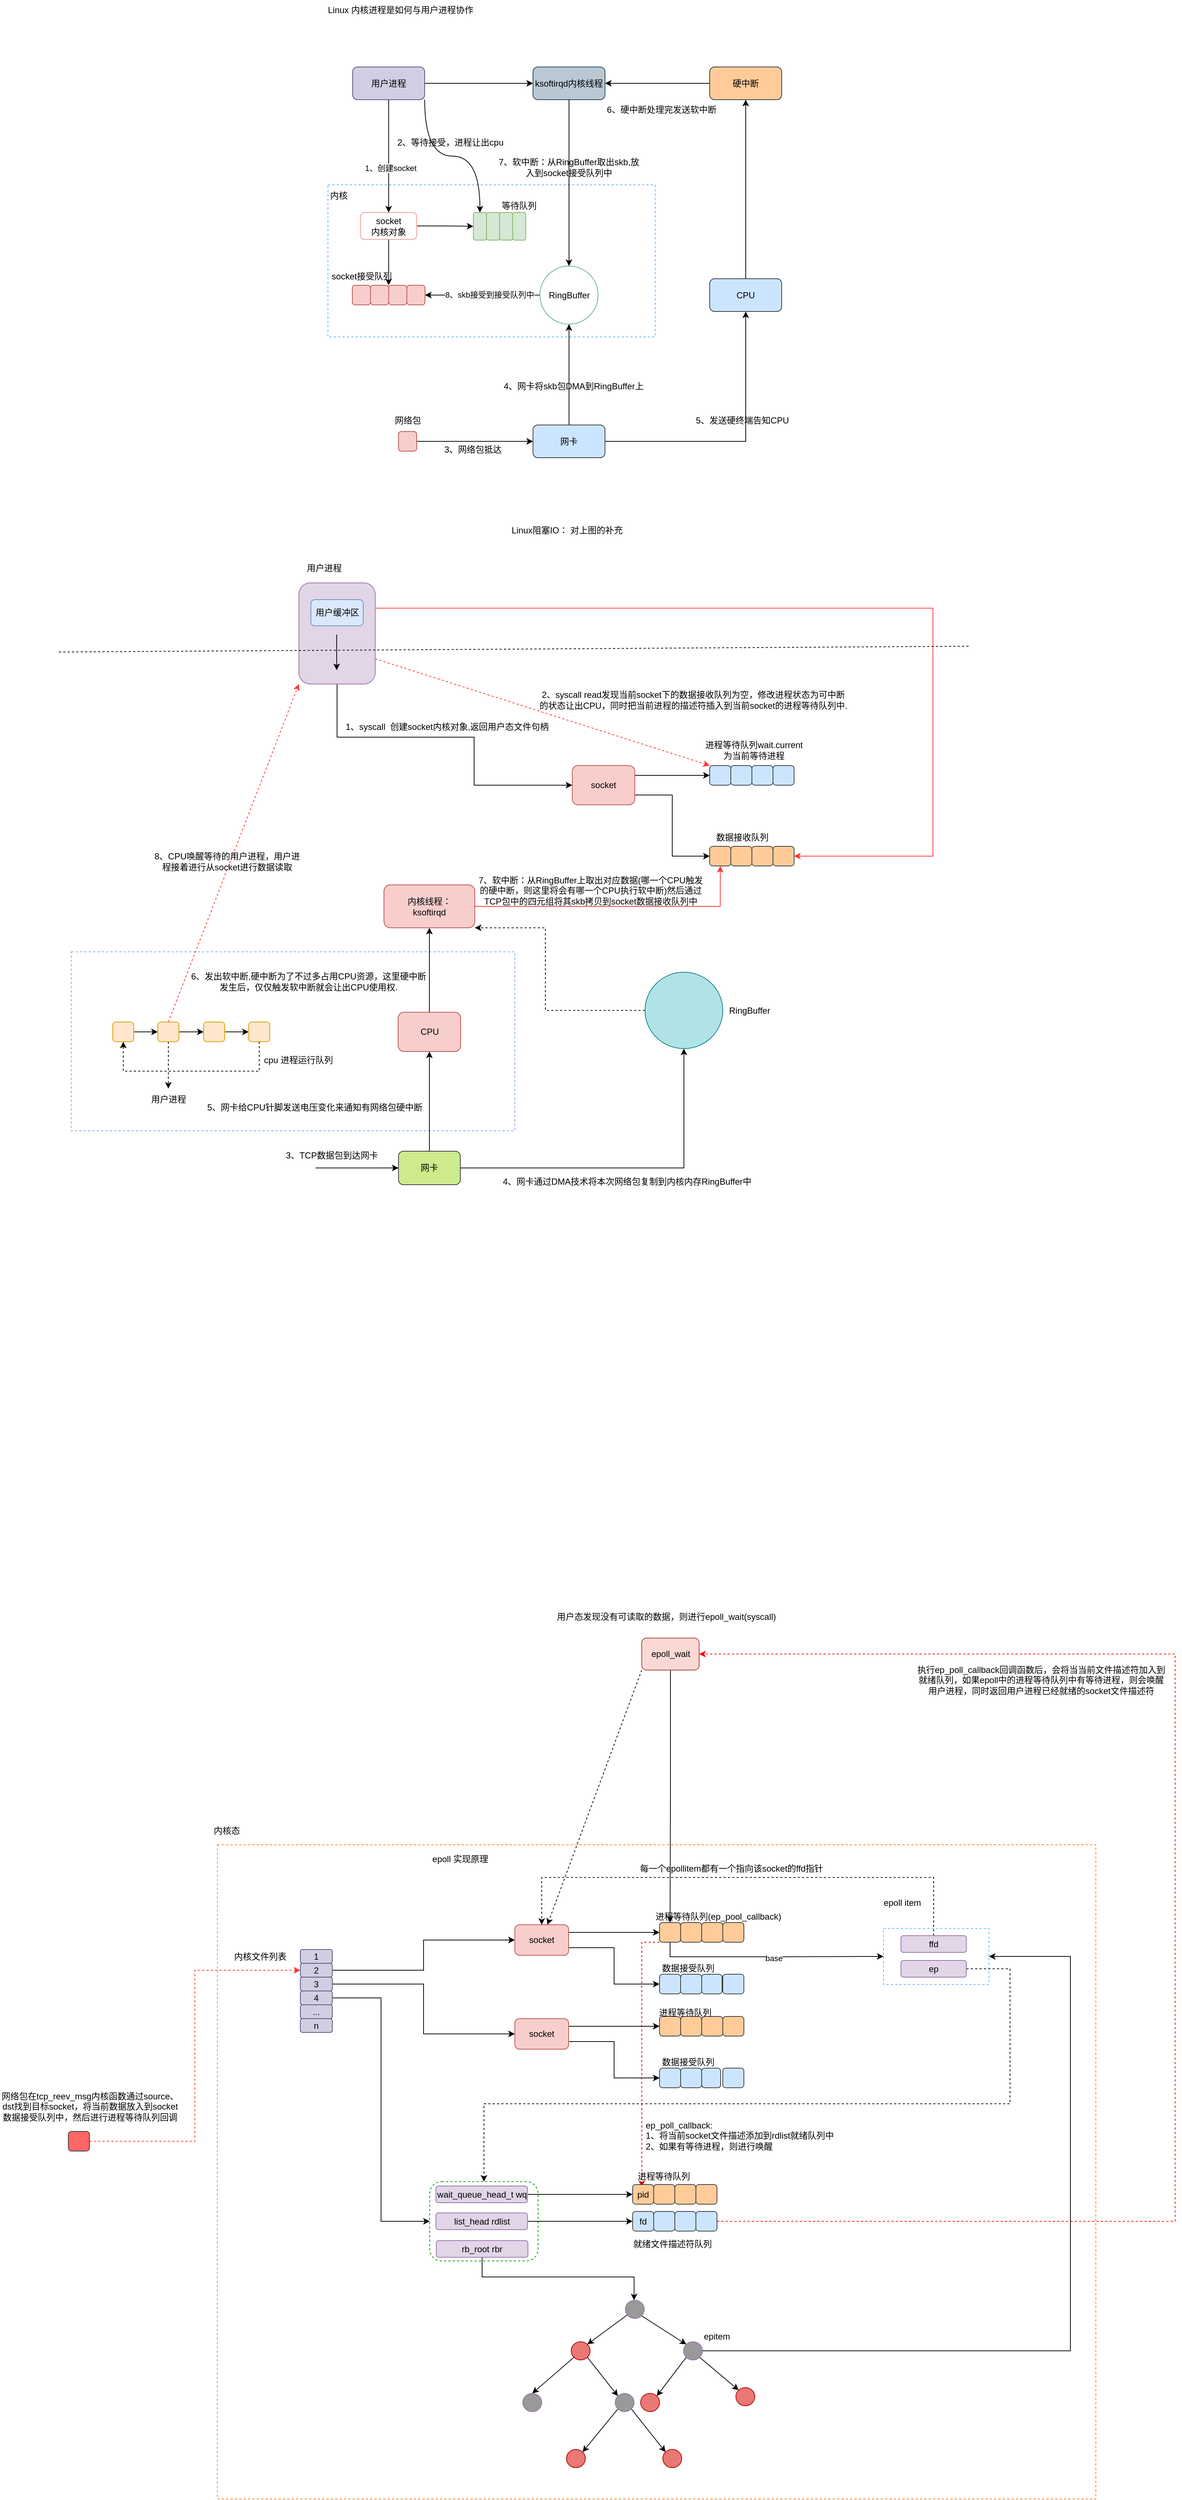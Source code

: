 <mxfile version="21.3.2" type="github">
  <diagram name="第 1 页" id="UiUmeHCXCItSYZdrNYk0">
    <mxGraphModel dx="2474" dy="1148" grid="0" gridSize="10" guides="1" tooltips="1" connect="1" arrows="1" fold="1" page="0" pageScale="1" pageWidth="827" pageHeight="1169" math="0" shadow="0">
      <root>
        <mxCell id="0" />
        <mxCell id="1" parent="0" />
        <mxCell id="SGFudVT8dGAa36Ycn4sC-56" value="" style="rounded=0;whiteSpace=wrap;html=1;dashed=1;strokeColor=#7EA6E0;" vertex="1" parent="1">
          <mxGeometry x="-235" y="1411" width="610" height="246" as="geometry" />
        </mxCell>
        <mxCell id="yXvdF3FizRpR8nZ26RIh-1" value="" style="rounded=0;whiteSpace=wrap;html=1;dashed=1;strokeColor=#FF8000;" parent="1" vertex="1">
          <mxGeometry x="-34" y="2638" width="1208" height="899" as="geometry" />
        </mxCell>
        <mxCell id="pu7iaIiwXgVP31Rx-ahs-29" value="" style="rounded=0;whiteSpace=wrap;html=1;dashed=1;strokeColor=#66B2FF;" parent="1" vertex="1">
          <mxGeometry x="882" y="2753" width="145" height="77" as="geometry" />
        </mxCell>
        <mxCell id="NIYt3VzmpH9wkrgv9Ji_-2" value="" style="rounded=0;whiteSpace=wrap;html=1;dashed=1;strokeColor=#66B2FF;" parent="1" vertex="1">
          <mxGeometry x="118" y="357" width="450" height="209" as="geometry" />
        </mxCell>
        <mxCell id="NIYt3VzmpH9wkrgv9Ji_-1" value="Linux 内核进程是如何与用户进程协作" style="text;html=1;strokeColor=none;fillColor=none;align=center;verticalAlign=middle;whiteSpace=wrap;rounded=0;" parent="1" vertex="1">
          <mxGeometry x="90" y="103" width="256" height="27" as="geometry" />
        </mxCell>
        <mxCell id="NIYt3VzmpH9wkrgv9Ji_-3" value="内核" style="text;html=1;strokeColor=none;fillColor=none;align=center;verticalAlign=middle;whiteSpace=wrap;rounded=0;" parent="1" vertex="1">
          <mxGeometry x="103" y="357" width="60" height="30" as="geometry" />
        </mxCell>
        <mxCell id="NIYt3VzmpH9wkrgv9Ji_-12" style="edgeStyle=orthogonalEdgeStyle;rounded=0;orthogonalLoop=1;jettySize=auto;html=1;entryX=0;entryY=0.5;entryDx=0;entryDy=0;" parent="1" source="NIYt3VzmpH9wkrgv9Ji_-4" target="NIYt3VzmpH9wkrgv9Ji_-5" edge="1">
          <mxGeometry relative="1" as="geometry" />
        </mxCell>
        <mxCell id="NIYt3VzmpH9wkrgv9Ji_-20" style="edgeStyle=orthogonalEdgeStyle;rounded=0;orthogonalLoop=1;jettySize=auto;html=1;entryX=1;entryY=0;entryDx=0;entryDy=0;" parent="1" source="NIYt3VzmpH9wkrgv9Ji_-4" target="NIYt3VzmpH9wkrgv9Ji_-16" edge="1">
          <mxGeometry relative="1" as="geometry" />
        </mxCell>
        <mxCell id="NIYt3VzmpH9wkrgv9Ji_-4" value="socket&lt;br&gt;内核对象" style="rounded=1;whiteSpace=wrap;html=1;strokeColor=#F19C99;" parent="1" vertex="1">
          <mxGeometry x="163" y="395" width="77" height="37" as="geometry" />
        </mxCell>
        <mxCell id="NIYt3VzmpH9wkrgv9Ji_-5" value="" style="rounded=1;whiteSpace=wrap;html=1;fillColor=#d5e8d4;strokeColor=#82b366;" parent="1" vertex="1">
          <mxGeometry x="318" y="395" width="18" height="38" as="geometry" />
        </mxCell>
        <mxCell id="NIYt3VzmpH9wkrgv9Ji_-7" value="" style="rounded=1;whiteSpace=wrap;html=1;fillColor=#d5e8d4;strokeColor=#82b366;" parent="1" vertex="1">
          <mxGeometry x="336" y="395" width="18" height="38" as="geometry" />
        </mxCell>
        <mxCell id="NIYt3VzmpH9wkrgv9Ji_-10" value="" style="rounded=1;whiteSpace=wrap;html=1;fillColor=#d5e8d4;strokeColor=#82b366;" parent="1" vertex="1">
          <mxGeometry x="354" y="395" width="18" height="38" as="geometry" />
        </mxCell>
        <mxCell id="NIYt3VzmpH9wkrgv9Ji_-11" value="" style="rounded=1;whiteSpace=wrap;html=1;fillColor=#d5e8d4;strokeColor=#82b366;" parent="1" vertex="1">
          <mxGeometry x="372" y="395" width="18" height="38" as="geometry" />
        </mxCell>
        <mxCell id="NIYt3VzmpH9wkrgv9Ji_-13" value="等待队列" style="text;html=1;strokeColor=none;fillColor=none;align=center;verticalAlign=middle;whiteSpace=wrap;rounded=0;" parent="1" vertex="1">
          <mxGeometry x="351" y="371" width="60" height="30" as="geometry" />
        </mxCell>
        <mxCell id="NIYt3VzmpH9wkrgv9Ji_-14" value="" style="rounded=1;whiteSpace=wrap;html=1;fillColor=#f8cecc;strokeColor=#b85450;" parent="1" vertex="1">
          <mxGeometry x="151.5" y="495" width="25" height="27" as="geometry" />
        </mxCell>
        <mxCell id="NIYt3VzmpH9wkrgv9Ji_-16" value="" style="rounded=1;whiteSpace=wrap;html=1;fillColor=#f8cecc;strokeColor=#b85450;" parent="1" vertex="1">
          <mxGeometry x="176.5" y="495" width="25" height="27" as="geometry" />
        </mxCell>
        <mxCell id="NIYt3VzmpH9wkrgv9Ji_-17" value="" style="rounded=1;whiteSpace=wrap;html=1;fillColor=#f8cecc;strokeColor=#b85450;" parent="1" vertex="1">
          <mxGeometry x="201.5" y="495" width="25" height="27" as="geometry" />
        </mxCell>
        <mxCell id="NIYt3VzmpH9wkrgv9Ji_-18" value="" style="rounded=1;whiteSpace=wrap;html=1;fillColor=#f8cecc;strokeColor=#b85450;" parent="1" vertex="1">
          <mxGeometry x="226.5" y="495" width="25" height="27" as="geometry" />
        </mxCell>
        <mxCell id="NIYt3VzmpH9wkrgv9Ji_-59" style="edgeStyle=orthogonalEdgeStyle;rounded=0;orthogonalLoop=1;jettySize=auto;html=1;entryX=1;entryY=0.5;entryDx=0;entryDy=0;" parent="1" source="NIYt3VzmpH9wkrgv9Ji_-22" target="NIYt3VzmpH9wkrgv9Ji_-18" edge="1">
          <mxGeometry relative="1" as="geometry" />
        </mxCell>
        <mxCell id="NIYt3VzmpH9wkrgv9Ji_-60" value="8、skb接受到接受队列中" style="edgeLabel;html=1;align=center;verticalAlign=middle;resizable=0;points=[];" parent="NIYt3VzmpH9wkrgv9Ji_-59" vertex="1" connectable="0">
          <mxGeometry x="-0.116" y="-1" relative="1" as="geometry">
            <mxPoint as="offset" />
          </mxGeometry>
        </mxCell>
        <mxCell id="NIYt3VzmpH9wkrgv9Ji_-22" value="RingBuffer" style="ellipse;whiteSpace=wrap;html=1;aspect=fixed;strokeColor=#67AB9F;" parent="1" vertex="1">
          <mxGeometry x="409.5" y="468.5" width="80" height="80" as="geometry" />
        </mxCell>
        <mxCell id="NIYt3VzmpH9wkrgv9Ji_-25" value="socket接受队列" style="text;html=1;strokeColor=none;fillColor=none;align=center;verticalAlign=middle;whiteSpace=wrap;rounded=0;" parent="1" vertex="1">
          <mxGeometry x="119.5" y="470" width="89" height="25" as="geometry" />
        </mxCell>
        <mxCell id="NIYt3VzmpH9wkrgv9Ji_-27" style="edgeStyle=orthogonalEdgeStyle;rounded=0;orthogonalLoop=1;jettySize=auto;html=1;" parent="1" source="NIYt3VzmpH9wkrgv9Ji_-26" target="NIYt3VzmpH9wkrgv9Ji_-4" edge="1">
          <mxGeometry relative="1" as="geometry" />
        </mxCell>
        <mxCell id="NIYt3VzmpH9wkrgv9Ji_-28" value="1、创建socket" style="edgeLabel;html=1;align=center;verticalAlign=middle;resizable=0;points=[];" parent="NIYt3VzmpH9wkrgv9Ji_-27" vertex="1" connectable="0">
          <mxGeometry x="0.213" y="2" relative="1" as="geometry">
            <mxPoint as="offset" />
          </mxGeometry>
        </mxCell>
        <mxCell id="NIYt3VzmpH9wkrgv9Ji_-31" style="edgeStyle=orthogonalEdgeStyle;rounded=0;orthogonalLoop=1;jettySize=auto;html=1;exitX=1;exitY=1;exitDx=0;exitDy=0;entryX=0.5;entryY=0;entryDx=0;entryDy=0;curved=1;" parent="1" source="NIYt3VzmpH9wkrgv9Ji_-26" target="NIYt3VzmpH9wkrgv9Ji_-5" edge="1">
          <mxGeometry relative="1" as="geometry" />
        </mxCell>
        <mxCell id="NIYt3VzmpH9wkrgv9Ji_-35" style="edgeStyle=orthogonalEdgeStyle;rounded=0;orthogonalLoop=1;jettySize=auto;html=1;" parent="1" source="NIYt3VzmpH9wkrgv9Ji_-26" target="NIYt3VzmpH9wkrgv9Ji_-34" edge="1">
          <mxGeometry relative="1" as="geometry" />
        </mxCell>
        <mxCell id="NIYt3VzmpH9wkrgv9Ji_-26" value="用户进程" style="rounded=1;whiteSpace=wrap;html=1;fillColor=#d0cee2;strokeColor=#56517e;" parent="1" vertex="1">
          <mxGeometry x="152" y="195" width="99" height="45" as="geometry" />
        </mxCell>
        <mxCell id="NIYt3VzmpH9wkrgv9Ji_-33" value="2、等待接受，进程让出cpu" style="text;html=1;strokeColor=none;fillColor=none;align=center;verticalAlign=middle;whiteSpace=wrap;rounded=0;" parent="1" vertex="1">
          <mxGeometry x="204" y="290" width="165" height="17" as="geometry" />
        </mxCell>
        <mxCell id="NIYt3VzmpH9wkrgv9Ji_-39" style="edgeStyle=orthogonalEdgeStyle;rounded=0;orthogonalLoop=1;jettySize=auto;html=1;" parent="1" source="NIYt3VzmpH9wkrgv9Ji_-34" target="NIYt3VzmpH9wkrgv9Ji_-22" edge="1">
          <mxGeometry relative="1" as="geometry" />
        </mxCell>
        <mxCell id="NIYt3VzmpH9wkrgv9Ji_-34" value="ksoftirqd内核线程" style="rounded=1;whiteSpace=wrap;html=1;fillColor=#bac8d3;strokeColor=#23445d;" parent="1" vertex="1">
          <mxGeometry x="400" y="195" width="99" height="45" as="geometry" />
        </mxCell>
        <mxCell id="NIYt3VzmpH9wkrgv9Ji_-41" value="7、软中断：从RingBuffer取出skb,放入到socket接受队列中" style="text;html=1;strokeColor=none;fillColor=none;align=center;verticalAlign=middle;whiteSpace=wrap;rounded=0;" parent="1" vertex="1">
          <mxGeometry x="350" y="330" width="199" height="5" as="geometry" />
        </mxCell>
        <mxCell id="NIYt3VzmpH9wkrgv9Ji_-43" style="edgeStyle=orthogonalEdgeStyle;rounded=0;orthogonalLoop=1;jettySize=auto;html=1;entryX=1;entryY=0.5;entryDx=0;entryDy=0;" parent="1" source="NIYt3VzmpH9wkrgv9Ji_-42" target="NIYt3VzmpH9wkrgv9Ji_-34" edge="1">
          <mxGeometry relative="1" as="geometry" />
        </mxCell>
        <mxCell id="NIYt3VzmpH9wkrgv9Ji_-42" value="硬中断" style="rounded=1;whiteSpace=wrap;html=1;fillColor=#ffcc99;strokeColor=#36393d;" parent="1" vertex="1">
          <mxGeometry x="643" y="195" width="99" height="45" as="geometry" />
        </mxCell>
        <mxCell id="NIYt3VzmpH9wkrgv9Ji_-44" value="6、硬中断处理完发送软中断" style="text;html=1;strokeColor=none;fillColor=none;align=center;verticalAlign=middle;whiteSpace=wrap;rounded=0;" parent="1" vertex="1">
          <mxGeometry x="496" y="244" width="162" height="19" as="geometry" />
        </mxCell>
        <mxCell id="NIYt3VzmpH9wkrgv9Ji_-46" style="edgeStyle=orthogonalEdgeStyle;rounded=0;orthogonalLoop=1;jettySize=auto;html=1;entryX=0.5;entryY=1;entryDx=0;entryDy=0;" parent="1" source="NIYt3VzmpH9wkrgv9Ji_-45" target="NIYt3VzmpH9wkrgv9Ji_-42" edge="1">
          <mxGeometry relative="1" as="geometry" />
        </mxCell>
        <mxCell id="NIYt3VzmpH9wkrgv9Ji_-45" value="CPU" style="rounded=1;whiteSpace=wrap;html=1;fillColor=#cce5ff;strokeColor=#36393d;" parent="1" vertex="1">
          <mxGeometry x="643" y="486" width="99" height="45" as="geometry" />
        </mxCell>
        <mxCell id="NIYt3VzmpH9wkrgv9Ji_-52" style="edgeStyle=orthogonalEdgeStyle;rounded=0;orthogonalLoop=1;jettySize=auto;html=1;" parent="1" source="NIYt3VzmpH9wkrgv9Ji_-48" target="NIYt3VzmpH9wkrgv9Ji_-22" edge="1">
          <mxGeometry relative="1" as="geometry" />
        </mxCell>
        <mxCell id="NIYt3VzmpH9wkrgv9Ji_-56" style="edgeStyle=orthogonalEdgeStyle;rounded=0;orthogonalLoop=1;jettySize=auto;html=1;entryX=0.5;entryY=1;entryDx=0;entryDy=0;" parent="1" source="NIYt3VzmpH9wkrgv9Ji_-48" target="NIYt3VzmpH9wkrgv9Ji_-45" edge="1">
          <mxGeometry relative="1" as="geometry" />
        </mxCell>
        <mxCell id="NIYt3VzmpH9wkrgv9Ji_-48" value="网卡" style="rounded=1;whiteSpace=wrap;html=1;fillColor=#cce5ff;strokeColor=#36393d;" parent="1" vertex="1">
          <mxGeometry x="400" y="687" width="99" height="45" as="geometry" />
        </mxCell>
        <mxCell id="NIYt3VzmpH9wkrgv9Ji_-51" style="edgeStyle=orthogonalEdgeStyle;rounded=0;orthogonalLoop=1;jettySize=auto;html=1;entryX=0;entryY=0.5;entryDx=0;entryDy=0;" parent="1" source="NIYt3VzmpH9wkrgv9Ji_-49" target="NIYt3VzmpH9wkrgv9Ji_-48" edge="1">
          <mxGeometry relative="1" as="geometry" />
        </mxCell>
        <mxCell id="NIYt3VzmpH9wkrgv9Ji_-49" value="" style="rounded=1;whiteSpace=wrap;html=1;fillColor=#f8cecc;strokeColor=#b85450;" parent="1" vertex="1">
          <mxGeometry x="215" y="696" width="25" height="27" as="geometry" />
        </mxCell>
        <mxCell id="NIYt3VzmpH9wkrgv9Ji_-50" value="网络包" style="text;html=1;strokeColor=none;fillColor=none;align=center;verticalAlign=middle;whiteSpace=wrap;rounded=0;" parent="1" vertex="1">
          <mxGeometry x="197.5" y="666" width="60" height="30" as="geometry" />
        </mxCell>
        <mxCell id="NIYt3VzmpH9wkrgv9Ji_-54" value="3、网络包抵达" style="text;html=1;strokeColor=none;fillColor=none;align=center;verticalAlign=middle;whiteSpace=wrap;rounded=0;" parent="1" vertex="1">
          <mxGeometry x="266" y="710" width="103" height="22" as="geometry" />
        </mxCell>
        <mxCell id="NIYt3VzmpH9wkrgv9Ji_-55" value="4、网卡将skb包DMA到RingBuffer上" style="text;html=1;strokeColor=none;fillColor=none;align=center;verticalAlign=middle;whiteSpace=wrap;rounded=0;" parent="1" vertex="1">
          <mxGeometry x="346" y="619" width="220" height="30" as="geometry" />
        </mxCell>
        <mxCell id="NIYt3VzmpH9wkrgv9Ji_-57" value="5、发送硬终端告知CPU" style="text;html=1;strokeColor=none;fillColor=none;align=center;verticalAlign=middle;whiteSpace=wrap;rounded=0;" parent="1" vertex="1">
          <mxGeometry x="619" y="671.5" width="138" height="19" as="geometry" />
        </mxCell>
        <mxCell id="pu7iaIiwXgVP31Rx-ahs-1" value="epoll 实现原理" style="text;html=1;strokeColor=none;fillColor=none;align=center;verticalAlign=middle;whiteSpace=wrap;rounded=0;" parent="1" vertex="1">
          <mxGeometry x="240.5" y="2647" width="118" height="21" as="geometry" />
        </mxCell>
        <mxCell id="pu7iaIiwXgVP31Rx-ahs-2" value="1" style="rounded=1;whiteSpace=wrap;html=1;fillColor=#d0cee2;strokeColor=#56517e;" parent="1" vertex="1">
          <mxGeometry x="80" y="2782" width="44" height="19" as="geometry" />
        </mxCell>
        <mxCell id="pu7iaIiwXgVP31Rx-ahs-11" style="edgeStyle=orthogonalEdgeStyle;rounded=0;orthogonalLoop=1;jettySize=auto;html=1;entryX=0;entryY=0.5;entryDx=0;entryDy=0;" parent="1" source="pu7iaIiwXgVP31Rx-ahs-3" target="pu7iaIiwXgVP31Rx-ahs-10" edge="1">
          <mxGeometry relative="1" as="geometry" />
        </mxCell>
        <mxCell id="pu7iaIiwXgVP31Rx-ahs-3" value="2" style="rounded=1;whiteSpace=wrap;html=1;fillColor=#d0cee2;strokeColor=#56517e;" parent="1" vertex="1">
          <mxGeometry x="80" y="2801" width="44" height="19" as="geometry" />
        </mxCell>
        <mxCell id="pu7iaIiwXgVP31Rx-ahs-13" style="edgeStyle=orthogonalEdgeStyle;rounded=0;orthogonalLoop=1;jettySize=auto;html=1;entryX=0;entryY=0.5;entryDx=0;entryDy=0;" parent="1" source="pu7iaIiwXgVP31Rx-ahs-4" target="pu7iaIiwXgVP31Rx-ahs-12" edge="1">
          <mxGeometry relative="1" as="geometry" />
        </mxCell>
        <mxCell id="pu7iaIiwXgVP31Rx-ahs-4" value="3" style="rounded=1;whiteSpace=wrap;html=1;fillColor=#d0cee2;strokeColor=#56517e;" parent="1" vertex="1">
          <mxGeometry x="80" y="2820" width="44" height="19" as="geometry" />
        </mxCell>
        <mxCell id="pu7iaIiwXgVP31Rx-ahs-15" style="edgeStyle=orthogonalEdgeStyle;rounded=0;orthogonalLoop=1;jettySize=auto;html=1;entryX=0;entryY=0.5;entryDx=0;entryDy=0;" parent="1" source="pu7iaIiwXgVP31Rx-ahs-5" target="pu7iaIiwXgVP31Rx-ahs-14" edge="1">
          <mxGeometry relative="1" as="geometry" />
        </mxCell>
        <mxCell id="pu7iaIiwXgVP31Rx-ahs-5" value="4" style="rounded=1;whiteSpace=wrap;html=1;fillColor=#d0cee2;strokeColor=#56517e;" parent="1" vertex="1">
          <mxGeometry x="80" y="2839" width="44" height="19" as="geometry" />
        </mxCell>
        <mxCell id="pu7iaIiwXgVP31Rx-ahs-6" value="..." style="rounded=1;whiteSpace=wrap;html=1;fillColor=#d0cee2;strokeColor=#56517e;" parent="1" vertex="1">
          <mxGeometry x="80" y="2858" width="44" height="19" as="geometry" />
        </mxCell>
        <mxCell id="pu7iaIiwXgVP31Rx-ahs-7" value="n" style="rounded=1;whiteSpace=wrap;html=1;fillColor=#d0cee2;strokeColor=#56517e;" parent="1" vertex="1">
          <mxGeometry x="80" y="2877" width="44" height="19" as="geometry" />
        </mxCell>
        <mxCell id="pu7iaIiwXgVP31Rx-ahs-8" value="内核文件列表" style="text;html=1;strokeColor=none;fillColor=none;align=center;verticalAlign=middle;whiteSpace=wrap;rounded=0;" parent="1" vertex="1">
          <mxGeometry x="-24" y="2780" width="98" height="23" as="geometry" />
        </mxCell>
        <mxCell id="pu7iaIiwXgVP31Rx-ahs-20" style="edgeStyle=orthogonalEdgeStyle;rounded=0;orthogonalLoop=1;jettySize=auto;html=1;exitX=1;exitY=0.25;exitDx=0;exitDy=0;" parent="1" source="pu7iaIiwXgVP31Rx-ahs-10" target="pu7iaIiwXgVP31Rx-ahs-16" edge="1">
          <mxGeometry relative="1" as="geometry" />
        </mxCell>
        <mxCell id="pu7iaIiwXgVP31Rx-ahs-26" style="edgeStyle=orthogonalEdgeStyle;rounded=0;orthogonalLoop=1;jettySize=auto;html=1;exitX=1;exitY=0.75;exitDx=0;exitDy=0;entryX=0;entryY=0.5;entryDx=0;entryDy=0;" parent="1" source="pu7iaIiwXgVP31Rx-ahs-10" target="pu7iaIiwXgVP31Rx-ahs-22" edge="1">
          <mxGeometry relative="1" as="geometry" />
        </mxCell>
        <mxCell id="pu7iaIiwXgVP31Rx-ahs-10" value="socket" style="rounded=1;whiteSpace=wrap;html=1;fillColor=#f8cecc;strokeColor=#b85450;" parent="1" vertex="1">
          <mxGeometry x="375" y="2748" width="74" height="42" as="geometry" />
        </mxCell>
        <mxCell id="pu7iaIiwXgVP31Rx-ahs-47" style="edgeStyle=orthogonalEdgeStyle;rounded=0;orthogonalLoop=1;jettySize=auto;html=1;exitX=1;exitY=0.25;exitDx=0;exitDy=0;entryX=0;entryY=0.5;entryDx=0;entryDy=0;" parent="1" source="pu7iaIiwXgVP31Rx-ahs-12" target="pu7iaIiwXgVP31Rx-ahs-37" edge="1">
          <mxGeometry relative="1" as="geometry" />
        </mxCell>
        <mxCell id="pu7iaIiwXgVP31Rx-ahs-49" style="edgeStyle=orthogonalEdgeStyle;rounded=0;orthogonalLoop=1;jettySize=auto;html=1;exitX=1;exitY=0.75;exitDx=0;exitDy=0;entryX=0;entryY=0.5;entryDx=0;entryDy=0;" parent="1" source="pu7iaIiwXgVP31Rx-ahs-12" target="pu7iaIiwXgVP31Rx-ahs-42" edge="1">
          <mxGeometry relative="1" as="geometry" />
        </mxCell>
        <mxCell id="pu7iaIiwXgVP31Rx-ahs-12" value="socket" style="rounded=1;whiteSpace=wrap;html=1;fillColor=#f8cecc;strokeColor=#b85450;" parent="1" vertex="1">
          <mxGeometry x="375" y="2877" width="74" height="42" as="geometry" />
        </mxCell>
        <mxCell id="pu7iaIiwXgVP31Rx-ahs-14" value="" style="rounded=1;whiteSpace=wrap;html=1;dashed=1;strokeColor=#009900;" parent="1" vertex="1">
          <mxGeometry x="258" y="3101" width="149" height="109" as="geometry" />
        </mxCell>
        <mxCell id="pu7iaIiwXgVP31Rx-ahs-31" style="edgeStyle=orthogonalEdgeStyle;rounded=0;orthogonalLoop=1;jettySize=auto;html=1;entryX=0;entryY=0.5;entryDx=0;entryDy=0;exitX=0.5;exitY=1;exitDx=0;exitDy=0;" parent="1" source="pu7iaIiwXgVP31Rx-ahs-16" target="pu7iaIiwXgVP31Rx-ahs-29" edge="1">
          <mxGeometry relative="1" as="geometry" />
        </mxCell>
        <mxCell id="pu7iaIiwXgVP31Rx-ahs-48" value="base" style="edgeLabel;html=1;align=center;verticalAlign=middle;resizable=0;points=[];" parent="pu7iaIiwXgVP31Rx-ahs-31" vertex="1" connectable="0">
          <mxGeometry x="0.033" y="-2" relative="1" as="geometry">
            <mxPoint as="offset" />
          </mxGeometry>
        </mxCell>
        <mxCell id="pu7iaIiwXgVP31Rx-ahs-62" style="edgeStyle=orthogonalEdgeStyle;rounded=0;orthogonalLoop=1;jettySize=auto;html=1;exitX=0;exitY=1;exitDx=0;exitDy=0;entryX=0.147;entryY=1.145;entryDx=0;entryDy=0;entryPerimeter=0;dashed=1;strokeColor=#CC0000;" parent="1" source="pu7iaIiwXgVP31Rx-ahs-16" target="pu7iaIiwXgVP31Rx-ahs-60" edge="1">
          <mxGeometry relative="1" as="geometry">
            <Array as="points">
              <mxPoint x="550" y="2772" />
            </Array>
          </mxGeometry>
        </mxCell>
        <mxCell id="pu7iaIiwXgVP31Rx-ahs-16" value="" style="rounded=1;whiteSpace=wrap;html=1;fillColor=#ffcc99;strokeColor=#36393d;" parent="1" vertex="1">
          <mxGeometry x="574" y="2745" width="29" height="27" as="geometry" />
        </mxCell>
        <mxCell id="pu7iaIiwXgVP31Rx-ahs-17" value="" style="rounded=1;whiteSpace=wrap;html=1;fillColor=#ffcc99;strokeColor=#36393d;" parent="1" vertex="1">
          <mxGeometry x="603" y="2745" width="29" height="27" as="geometry" />
        </mxCell>
        <mxCell id="pu7iaIiwXgVP31Rx-ahs-18" value="" style="rounded=1;whiteSpace=wrap;html=1;fillColor=#ffcc99;strokeColor=#36393d;" parent="1" vertex="1">
          <mxGeometry x="632" y="2745" width="29" height="27" as="geometry" />
        </mxCell>
        <mxCell id="pu7iaIiwXgVP31Rx-ahs-19" value="" style="rounded=1;whiteSpace=wrap;html=1;fillColor=#ffcc99;strokeColor=#36393d;" parent="1" vertex="1">
          <mxGeometry x="661" y="2745" width="29" height="27" as="geometry" />
        </mxCell>
        <mxCell id="pu7iaIiwXgVP31Rx-ahs-21" value="进程等待队列(ep_pool_callback)" style="text;html=1;strokeColor=none;fillColor=none;align=center;verticalAlign=middle;whiteSpace=wrap;rounded=0;" parent="1" vertex="1">
          <mxGeometry x="563" y="2724" width="184" height="25" as="geometry" />
        </mxCell>
        <mxCell id="pu7iaIiwXgVP31Rx-ahs-22" value="" style="rounded=1;whiteSpace=wrap;html=1;fillColor=#cce5ff;strokeColor=#36393d;" parent="1" vertex="1">
          <mxGeometry x="574" y="2816" width="29" height="27" as="geometry" />
        </mxCell>
        <mxCell id="pu7iaIiwXgVP31Rx-ahs-23" value="" style="rounded=1;whiteSpace=wrap;html=1;fillColor=#cce5ff;strokeColor=#36393d;" parent="1" vertex="1">
          <mxGeometry x="603" y="2816" width="29" height="27" as="geometry" />
        </mxCell>
        <mxCell id="pu7iaIiwXgVP31Rx-ahs-24" value="" style="rounded=1;whiteSpace=wrap;html=1;fillColor=#cce5ff;strokeColor=#36393d;" parent="1" vertex="1">
          <mxGeometry x="632" y="2816" width="28" height="27" as="geometry" />
        </mxCell>
        <mxCell id="pu7iaIiwXgVP31Rx-ahs-25" value="" style="rounded=1;whiteSpace=wrap;html=1;fillColor=#cce5ff;strokeColor=#36393d;" parent="1" vertex="1">
          <mxGeometry x="661" y="2816" width="29" height="27" as="geometry" />
        </mxCell>
        <mxCell id="pu7iaIiwXgVP31Rx-ahs-28" value="数据接受队列" style="text;html=1;strokeColor=none;fillColor=none;align=center;verticalAlign=middle;whiteSpace=wrap;rounded=0;" parent="1" vertex="1">
          <mxGeometry x="571" y="2795" width="85" height="25" as="geometry" />
        </mxCell>
        <mxCell id="pu7iaIiwXgVP31Rx-ahs-30" value="epoll item" style="text;html=1;strokeColor=none;fillColor=none;align=center;verticalAlign=middle;whiteSpace=wrap;rounded=0;" parent="1" vertex="1">
          <mxGeometry x="878" y="2703" width="60" height="30" as="geometry" />
        </mxCell>
        <mxCell id="pu7iaIiwXgVP31Rx-ahs-34" style="edgeStyle=orthogonalEdgeStyle;rounded=0;orthogonalLoop=1;jettySize=auto;html=1;entryX=0.5;entryY=0;entryDx=0;entryDy=0;exitX=0.5;exitY=0;exitDx=0;exitDy=0;dashed=1;" parent="1" source="pu7iaIiwXgVP31Rx-ahs-32" target="pu7iaIiwXgVP31Rx-ahs-10" edge="1">
          <mxGeometry relative="1" as="geometry">
            <Array as="points">
              <mxPoint x="951" y="2683" />
              <mxPoint x="412" y="2683" />
            </Array>
          </mxGeometry>
        </mxCell>
        <mxCell id="pu7iaIiwXgVP31Rx-ahs-32" value="ffd" style="rounded=1;whiteSpace=wrap;html=1;fillColor=#e1d5e7;strokeColor=#9673a6;" parent="1" vertex="1">
          <mxGeometry x="906" y="2763" width="90" height="23" as="geometry" />
        </mxCell>
        <mxCell id="pu7iaIiwXgVP31Rx-ahs-64" style="edgeStyle=orthogonalEdgeStyle;rounded=0;orthogonalLoop=1;jettySize=auto;html=1;entryX=0.5;entryY=0;entryDx=0;entryDy=0;exitX=1;exitY=0.5;exitDx=0;exitDy=0;dashed=1;" parent="1" source="pu7iaIiwXgVP31Rx-ahs-33" target="pu7iaIiwXgVP31Rx-ahs-14" edge="1">
          <mxGeometry relative="1" as="geometry">
            <Array as="points">
              <mxPoint x="1056" y="2809" />
              <mxPoint x="1056" y="2994" />
              <mxPoint x="333" y="2994" />
            </Array>
          </mxGeometry>
        </mxCell>
        <mxCell id="pu7iaIiwXgVP31Rx-ahs-33" value="ep" style="rounded=1;whiteSpace=wrap;html=1;fillColor=#e1d5e7;strokeColor=#9673a6;" parent="1" vertex="1">
          <mxGeometry x="906" y="2797" width="90" height="23" as="geometry" />
        </mxCell>
        <mxCell id="pu7iaIiwXgVP31Rx-ahs-36" value="每一个epollitem都有一个指向该socket的ffd指针" style="text;html=1;strokeColor=none;fillColor=none;align=center;verticalAlign=middle;whiteSpace=wrap;rounded=0;" parent="1" vertex="1">
          <mxGeometry x="539" y="2660" width="268" height="22" as="geometry" />
        </mxCell>
        <mxCell id="pu7iaIiwXgVP31Rx-ahs-37" value="" style="rounded=1;whiteSpace=wrap;html=1;fillColor=#ffcc99;strokeColor=#36393d;" parent="1" vertex="1">
          <mxGeometry x="574" y="2874" width="29" height="27" as="geometry" />
        </mxCell>
        <mxCell id="pu7iaIiwXgVP31Rx-ahs-38" value="" style="rounded=1;whiteSpace=wrap;html=1;fillColor=#ffcc99;strokeColor=#36393d;" parent="1" vertex="1">
          <mxGeometry x="603" y="2874" width="29" height="27" as="geometry" />
        </mxCell>
        <mxCell id="pu7iaIiwXgVP31Rx-ahs-39" value="" style="rounded=1;whiteSpace=wrap;html=1;fillColor=#ffcc99;strokeColor=#36393d;" parent="1" vertex="1">
          <mxGeometry x="632" y="2874" width="29" height="27" as="geometry" />
        </mxCell>
        <mxCell id="pu7iaIiwXgVP31Rx-ahs-40" value="" style="rounded=1;whiteSpace=wrap;html=1;fillColor=#ffcc99;strokeColor=#36393d;" parent="1" vertex="1">
          <mxGeometry x="661" y="2874" width="29" height="27" as="geometry" />
        </mxCell>
        <mxCell id="pu7iaIiwXgVP31Rx-ahs-41" value="进程等待队列" style="text;html=1;strokeColor=none;fillColor=none;align=center;verticalAlign=middle;whiteSpace=wrap;rounded=0;" parent="1" vertex="1">
          <mxGeometry x="563" y="2858" width="93" height="21" as="geometry" />
        </mxCell>
        <mxCell id="pu7iaIiwXgVP31Rx-ahs-42" value="" style="rounded=1;whiteSpace=wrap;html=1;fillColor=#cce5ff;strokeColor=#36393d;" parent="1" vertex="1">
          <mxGeometry x="574" y="2945" width="29" height="27" as="geometry" />
        </mxCell>
        <mxCell id="pu7iaIiwXgVP31Rx-ahs-43" value="" style="rounded=1;whiteSpace=wrap;html=1;fillColor=#cce5ff;strokeColor=#36393d;" parent="1" vertex="1">
          <mxGeometry x="603" y="2945" width="29" height="27" as="geometry" />
        </mxCell>
        <mxCell id="pu7iaIiwXgVP31Rx-ahs-44" value="" style="rounded=1;whiteSpace=wrap;html=1;fillColor=#cce5ff;strokeColor=#36393d;" parent="1" vertex="1">
          <mxGeometry x="632" y="2945" width="26" height="27" as="geometry" />
        </mxCell>
        <mxCell id="pu7iaIiwXgVP31Rx-ahs-45" value="" style="rounded=1;whiteSpace=wrap;html=1;fillColor=#cce5ff;strokeColor=#36393d;" parent="1" vertex="1">
          <mxGeometry x="661" y="2945" width="29" height="27" as="geometry" />
        </mxCell>
        <mxCell id="pu7iaIiwXgVP31Rx-ahs-46" value="数据接受队列" style="text;html=1;strokeColor=none;fillColor=none;align=center;verticalAlign=middle;whiteSpace=wrap;rounded=0;" parent="1" vertex="1">
          <mxGeometry x="571" y="2924" width="85" height="25" as="geometry" />
        </mxCell>
        <mxCell id="pu7iaIiwXgVP31Rx-ahs-61" style="edgeStyle=orthogonalEdgeStyle;rounded=0;orthogonalLoop=1;jettySize=auto;html=1;entryX=0;entryY=0.5;entryDx=0;entryDy=0;" parent="1" source="pu7iaIiwXgVP31Rx-ahs-50" target="pu7iaIiwXgVP31Rx-ahs-56" edge="1">
          <mxGeometry relative="1" as="geometry" />
        </mxCell>
        <mxCell id="pu7iaIiwXgVP31Rx-ahs-50" value="wait_queue_head_t wq" style="rounded=1;whiteSpace=wrap;html=1;fillColor=#e1d5e7;strokeColor=#9673a6;" parent="1" vertex="1">
          <mxGeometry x="266.5" y="3107" width="126" height="23" as="geometry" />
        </mxCell>
        <mxCell id="pu7iaIiwXgVP31Rx-ahs-72" style="edgeStyle=orthogonalEdgeStyle;rounded=0;orthogonalLoop=1;jettySize=auto;html=1;entryX=0;entryY=0.5;entryDx=0;entryDy=0;" parent="1" source="pu7iaIiwXgVP31Rx-ahs-51" target="pu7iaIiwXgVP31Rx-ahs-68" edge="1">
          <mxGeometry relative="1" as="geometry" />
        </mxCell>
        <mxCell id="pu7iaIiwXgVP31Rx-ahs-51" value="list_head rdlist" style="rounded=1;whiteSpace=wrap;html=1;fillColor=#e1d5e7;strokeColor=#9673a6;" parent="1" vertex="1">
          <mxGeometry x="266.5" y="3144" width="126" height="23" as="geometry" />
        </mxCell>
        <mxCell id="pu7iaIiwXgVP31Rx-ahs-76" value="" style="edgeStyle=orthogonalEdgeStyle;rounded=0;orthogonalLoop=1;jettySize=auto;html=1;" parent="1" source="pu7iaIiwXgVP31Rx-ahs-52" target="pu7iaIiwXgVP31Rx-ahs-75" edge="1">
          <mxGeometry relative="1" as="geometry">
            <Array as="points">
              <mxPoint x="330" y="3232" />
              <mxPoint x="539" y="3232" />
            </Array>
          </mxGeometry>
        </mxCell>
        <mxCell id="pu7iaIiwXgVP31Rx-ahs-52" value="rb_root rbr" style="rounded=1;whiteSpace=wrap;html=1;fillColor=#e1d5e7;strokeColor=#9673a6;" parent="1" vertex="1">
          <mxGeometry x="267" y="3182" width="126" height="23" as="geometry" />
        </mxCell>
        <mxCell id="pu7iaIiwXgVP31Rx-ahs-56" value="pid" style="rounded=1;whiteSpace=wrap;html=1;fillColor=#ffcc99;strokeColor=#36393d;" parent="1" vertex="1">
          <mxGeometry x="537" y="3105" width="29" height="27" as="geometry" />
        </mxCell>
        <mxCell id="pu7iaIiwXgVP31Rx-ahs-57" value="" style="rounded=1;whiteSpace=wrap;html=1;fillColor=#ffcc99;strokeColor=#36393d;" parent="1" vertex="1">
          <mxGeometry x="566" y="3105" width="29" height="27" as="geometry" />
        </mxCell>
        <mxCell id="pu7iaIiwXgVP31Rx-ahs-58" value="" style="rounded=1;whiteSpace=wrap;html=1;fillColor=#ffcc99;strokeColor=#36393d;" parent="1" vertex="1">
          <mxGeometry x="595" y="3105" width="29" height="27" as="geometry" />
        </mxCell>
        <mxCell id="pu7iaIiwXgVP31Rx-ahs-59" value="" style="rounded=1;whiteSpace=wrap;html=1;fillColor=#ffcc99;strokeColor=#36393d;" parent="1" vertex="1">
          <mxGeometry x="624" y="3105" width="29" height="27" as="geometry" />
        </mxCell>
        <mxCell id="pu7iaIiwXgVP31Rx-ahs-60" value="进程等待队列" style="text;html=1;strokeColor=none;fillColor=none;align=center;verticalAlign=middle;whiteSpace=wrap;rounded=0;" parent="1" vertex="1">
          <mxGeometry x="537" y="3082" width="86" height="23" as="geometry" />
        </mxCell>
        <mxCell id="pu7iaIiwXgVP31Rx-ahs-63" value="ep_poll_callback:&lt;br&gt;1、将当前socket文件描述添加到rdlist就绪队列中&lt;br&gt;2、如果有等待进程，则进行唤醒" style="text;html=1;strokeColor=none;fillColor=none;align=left;verticalAlign=middle;whiteSpace=wrap;rounded=0;" parent="1" vertex="1">
          <mxGeometry x="553" y="3011" width="263" height="53" as="geometry" />
        </mxCell>
        <mxCell id="pu7iaIiwXgVP31Rx-ahs-68" value="fd" style="rounded=1;whiteSpace=wrap;html=1;fillColor=#cce5ff;strokeColor=#36393d;" parent="1" vertex="1">
          <mxGeometry x="537" y="3142" width="29" height="27" as="geometry" />
        </mxCell>
        <mxCell id="pu7iaIiwXgVP31Rx-ahs-69" value="" style="rounded=1;whiteSpace=wrap;html=1;fillColor=#cce5ff;strokeColor=#36393d;" parent="1" vertex="1">
          <mxGeometry x="566" y="3142" width="29" height="27" as="geometry" />
        </mxCell>
        <mxCell id="yXvdF3FizRpR8nZ26RIh-11" style="edgeStyle=orthogonalEdgeStyle;rounded=0;orthogonalLoop=1;jettySize=auto;html=1;entryX=1;entryY=0.5;entryDx=0;entryDy=0;dashed=1;strokeColor=#FF0000;" parent="1" source="pu7iaIiwXgVP31Rx-ahs-71" target="yXvdF3FizRpR8nZ26RIh-4" edge="1">
          <mxGeometry relative="1" as="geometry">
            <Array as="points">
              <mxPoint x="1283" y="3156" />
              <mxPoint x="1283" y="2376" />
            </Array>
          </mxGeometry>
        </mxCell>
        <mxCell id="pu7iaIiwXgVP31Rx-ahs-71" value="" style="rounded=1;whiteSpace=wrap;html=1;fillColor=#cce5ff;strokeColor=#36393d;" parent="1" vertex="1">
          <mxGeometry x="624" y="3142" width="29" height="27" as="geometry" />
        </mxCell>
        <mxCell id="pu7iaIiwXgVP31Rx-ahs-73" value="" style="rounded=1;whiteSpace=wrap;html=1;fillColor=#cce5ff;strokeColor=#36393d;" parent="1" vertex="1">
          <mxGeometry x="595" y="3142" width="29" height="27" as="geometry" />
        </mxCell>
        <mxCell id="pu7iaIiwXgVP31Rx-ahs-74" value="就绪文件描述符队列" style="text;html=1;strokeColor=none;fillColor=none;align=center;verticalAlign=middle;whiteSpace=wrap;rounded=0;" parent="1" vertex="1">
          <mxGeometry x="532.5" y="3174" width="118" height="25" as="geometry" />
        </mxCell>
        <mxCell id="pu7iaIiwXgVP31Rx-ahs-80" style="rounded=0;orthogonalLoop=1;jettySize=auto;html=1;entryX=1;entryY=0;entryDx=0;entryDy=0;" parent="1" source="pu7iaIiwXgVP31Rx-ahs-75" target="pu7iaIiwXgVP31Rx-ahs-78" edge="1">
          <mxGeometry relative="1" as="geometry" />
        </mxCell>
        <mxCell id="pu7iaIiwXgVP31Rx-ahs-82" style="edgeStyle=none;rounded=0;orthogonalLoop=1;jettySize=auto;html=1;exitX=1;exitY=1;exitDx=0;exitDy=0;entryX=0;entryY=0;entryDx=0;entryDy=0;" parent="1" source="pu7iaIiwXgVP31Rx-ahs-75" target="pu7iaIiwXgVP31Rx-ahs-79" edge="1">
          <mxGeometry relative="1" as="geometry" />
        </mxCell>
        <mxCell id="pu7iaIiwXgVP31Rx-ahs-75" value="" style="ellipse;whiteSpace=wrap;html=1;fillColor=#999999;strokeColor=#9673a6;rounded=1;" parent="1" vertex="1">
          <mxGeometry x="527" y="3264" width="26" height="25" as="geometry" />
        </mxCell>
        <mxCell id="pu7iaIiwXgVP31Rx-ahs-91" style="edgeStyle=none;rounded=0;orthogonalLoop=1;jettySize=auto;html=1;exitX=0;exitY=1;exitDx=0;exitDy=0;entryX=0.5;entryY=0;entryDx=0;entryDy=0;" parent="1" source="pu7iaIiwXgVP31Rx-ahs-78" target="pu7iaIiwXgVP31Rx-ahs-90" edge="1">
          <mxGeometry relative="1" as="geometry" />
        </mxCell>
        <mxCell id="pu7iaIiwXgVP31Rx-ahs-92" style="edgeStyle=none;rounded=0;orthogonalLoop=1;jettySize=auto;html=1;exitX=1;exitY=1;exitDx=0;exitDy=0;entryX=0;entryY=0;entryDx=0;entryDy=0;" parent="1" source="pu7iaIiwXgVP31Rx-ahs-78" target="pu7iaIiwXgVP31Rx-ahs-85" edge="1">
          <mxGeometry relative="1" as="geometry" />
        </mxCell>
        <mxCell id="pu7iaIiwXgVP31Rx-ahs-78" value="" style="ellipse;whiteSpace=wrap;html=1;fillColor=#ea7874;strokeColor=#B20000;rounded=1;fontColor=#ffffff;" parent="1" vertex="1">
          <mxGeometry x="452.5" y="3321" width="26" height="25" as="geometry" />
        </mxCell>
        <mxCell id="pu7iaIiwXgVP31Rx-ahs-93" style="edgeStyle=none;rounded=0;orthogonalLoop=1;jettySize=auto;html=1;exitX=0;exitY=1;exitDx=0;exitDy=0;entryX=1;entryY=0;entryDx=0;entryDy=0;" parent="1" source="pu7iaIiwXgVP31Rx-ahs-79" target="pu7iaIiwXgVP31Rx-ahs-84" edge="1">
          <mxGeometry relative="1" as="geometry" />
        </mxCell>
        <mxCell id="pu7iaIiwXgVP31Rx-ahs-94" style="edgeStyle=none;rounded=0;orthogonalLoop=1;jettySize=auto;html=1;exitX=1;exitY=1;exitDx=0;exitDy=0;entryX=0;entryY=0;entryDx=0;entryDy=0;" parent="1" source="pu7iaIiwXgVP31Rx-ahs-79" target="pu7iaIiwXgVP31Rx-ahs-86" edge="1">
          <mxGeometry relative="1" as="geometry" />
        </mxCell>
        <mxCell id="pu7iaIiwXgVP31Rx-ahs-100" style="edgeStyle=orthogonalEdgeStyle;rounded=0;orthogonalLoop=1;jettySize=auto;html=1;entryX=1;entryY=0.5;entryDx=0;entryDy=0;" parent="1" source="pu7iaIiwXgVP31Rx-ahs-79" target="pu7iaIiwXgVP31Rx-ahs-29" edge="1">
          <mxGeometry relative="1" as="geometry">
            <Array as="points">
              <mxPoint x="1139" y="3334" />
              <mxPoint x="1139" y="2792" />
            </Array>
          </mxGeometry>
        </mxCell>
        <mxCell id="pu7iaIiwXgVP31Rx-ahs-79" value="" style="ellipse;whiteSpace=wrap;html=1;fillColor=#999999;strokeColor=#9673a6;rounded=1;" parent="1" vertex="1">
          <mxGeometry x="607" y="3321" width="26" height="25" as="geometry" />
        </mxCell>
        <mxCell id="pu7iaIiwXgVP31Rx-ahs-84" value="" style="ellipse;whiteSpace=wrap;html=1;fillColor=#ea7874;strokeColor=#B20000;rounded=1;fontColor=#ffffff;" parent="1" vertex="1">
          <mxGeometry x="548" y="3392" width="26" height="25" as="geometry" />
        </mxCell>
        <mxCell id="pu7iaIiwXgVP31Rx-ahs-97" style="edgeStyle=none;rounded=0;orthogonalLoop=1;jettySize=auto;html=1;exitX=0;exitY=1;exitDx=0;exitDy=0;entryX=1;entryY=0;entryDx=0;entryDy=0;" parent="1" source="pu7iaIiwXgVP31Rx-ahs-85" target="pu7iaIiwXgVP31Rx-ahs-95" edge="1">
          <mxGeometry relative="1" as="geometry" />
        </mxCell>
        <mxCell id="pu7iaIiwXgVP31Rx-ahs-98" style="edgeStyle=none;rounded=0;orthogonalLoop=1;jettySize=auto;html=1;exitX=1;exitY=1;exitDx=0;exitDy=0;entryX=0;entryY=0;entryDx=0;entryDy=0;" parent="1" source="pu7iaIiwXgVP31Rx-ahs-85" target="pu7iaIiwXgVP31Rx-ahs-96" edge="1">
          <mxGeometry relative="1" as="geometry" />
        </mxCell>
        <mxCell id="pu7iaIiwXgVP31Rx-ahs-85" value="" style="ellipse;whiteSpace=wrap;html=1;fillColor=#999999;strokeColor=#9673a6;rounded=1;" parent="1" vertex="1">
          <mxGeometry x="513" y="3392" width="26" height="25" as="geometry" />
        </mxCell>
        <mxCell id="pu7iaIiwXgVP31Rx-ahs-86" value="" style="ellipse;whiteSpace=wrap;html=1;fillColor=#ea7874;strokeColor=#B20000;rounded=1;fontColor=#ffffff;" parent="1" vertex="1">
          <mxGeometry x="679" y="3384" width="26" height="25" as="geometry" />
        </mxCell>
        <mxCell id="pu7iaIiwXgVP31Rx-ahs-90" value="" style="ellipse;whiteSpace=wrap;html=1;fillColor=#999999;strokeColor=#9673a6;rounded=1;" parent="1" vertex="1">
          <mxGeometry x="386" y="3392" width="26" height="25" as="geometry" />
        </mxCell>
        <mxCell id="pu7iaIiwXgVP31Rx-ahs-95" value="" style="ellipse;whiteSpace=wrap;html=1;fillColor=#ea7874;strokeColor=#B20000;rounded=1;fontColor=#ffffff;" parent="1" vertex="1">
          <mxGeometry x="446" y="3469" width="26" height="25" as="geometry" />
        </mxCell>
        <mxCell id="pu7iaIiwXgVP31Rx-ahs-96" value="" style="ellipse;whiteSpace=wrap;html=1;fillColor=#ea7874;strokeColor=#B20000;rounded=1;fontColor=#ffffff;" parent="1" vertex="1">
          <mxGeometry x="578.5" y="3469" width="26" height="25" as="geometry" />
        </mxCell>
        <mxCell id="pu7iaIiwXgVP31Rx-ahs-101" value="epitem" style="text;html=1;strokeColor=none;fillColor=none;align=center;verticalAlign=middle;whiteSpace=wrap;rounded=0;" parent="1" vertex="1">
          <mxGeometry x="623" y="3299" width="60" height="30" as="geometry" />
        </mxCell>
        <mxCell id="yXvdF3FizRpR8nZ26RIh-2" value="内核态" style="text;html=1;strokeColor=none;fillColor=none;align=center;verticalAlign=middle;whiteSpace=wrap;rounded=0;" parent="1" vertex="1">
          <mxGeometry x="-51" y="2604" width="60" height="30" as="geometry" />
        </mxCell>
        <mxCell id="yXvdF3FizRpR8nZ26RIh-6" style="edgeStyle=orthogonalEdgeStyle;rounded=0;orthogonalLoop=1;jettySize=auto;html=1;" parent="1" source="yXvdF3FizRpR8nZ26RIh-4" target="pu7iaIiwXgVP31Rx-ahs-16" edge="1">
          <mxGeometry relative="1" as="geometry" />
        </mxCell>
        <mxCell id="yXvdF3FizRpR8nZ26RIh-7" style="rounded=0;orthogonalLoop=1;jettySize=auto;html=1;exitX=0;exitY=1;exitDx=0;exitDy=0;dashed=1;" parent="1" source="yXvdF3FizRpR8nZ26RIh-4" target="pu7iaIiwXgVP31Rx-ahs-10" edge="1">
          <mxGeometry relative="1" as="geometry" />
        </mxCell>
        <mxCell id="yXvdF3FizRpR8nZ26RIh-4" value="epoll_wait" style="rounded=1;whiteSpace=wrap;html=1;fillColor=#fad9d5;strokeColor=#ae4132;" parent="1" vertex="1">
          <mxGeometry x="549.5" y="2354" width="79" height="44" as="geometry" />
        </mxCell>
        <mxCell id="yXvdF3FizRpR8nZ26RIh-5" value="用户态发现没有可读取的数据，则进行epoll_wait(syscall)" style="text;html=1;strokeColor=none;fillColor=none;align=center;verticalAlign=middle;whiteSpace=wrap;rounded=0;" parent="1" vertex="1">
          <mxGeometry x="426" y="2306" width="315" height="37" as="geometry" />
        </mxCell>
        <mxCell id="yXvdF3FizRpR8nZ26RIh-10" style="edgeStyle=orthogonalEdgeStyle;rounded=0;orthogonalLoop=1;jettySize=auto;html=1;entryX=0;entryY=0.5;entryDx=0;entryDy=0;dashed=1;strokeColor=#FF3333;" parent="1" source="yXvdF3FizRpR8nZ26RIh-8" target="pu7iaIiwXgVP31Rx-ahs-3" edge="1">
          <mxGeometry relative="1" as="geometry" />
        </mxCell>
        <mxCell id="yXvdF3FizRpR8nZ26RIh-8" value="" style="rounded=1;whiteSpace=wrap;html=1;fillColor=#FF6666;strokeColor=#36393d;" parent="1" vertex="1">
          <mxGeometry x="-239" y="3032" width="29" height="27" as="geometry" />
        </mxCell>
        <mxCell id="yXvdF3FizRpR8nZ26RIh-9" value="网络包在tcp_reev_msg内核函数通过source、dst找到目标socket，将当前数据放入到socket数据接受队列中，然后进行进程等待队列回调" style="text;html=1;strokeColor=none;fillColor=none;align=center;verticalAlign=middle;whiteSpace=wrap;rounded=0;" parent="1" vertex="1">
          <mxGeometry x="-333" y="2994" width="248" height="7" as="geometry" />
        </mxCell>
        <mxCell id="yXvdF3FizRpR8nZ26RIh-12" value="执行ep_poll_callback回调函数后，会将当当前文件描述符加入到就绪队列，如果epoll中的进程等待队列中有等待进程，则会唤醒用户进程，同时返回用户进程已经就绪的socket文件描述符" style="text;html=1;strokeColor=none;fillColor=none;align=center;verticalAlign=middle;whiteSpace=wrap;rounded=0;" parent="1" vertex="1">
          <mxGeometry x="925" y="2392" width="348" height="40" as="geometry" />
        </mxCell>
        <mxCell id="SGFudVT8dGAa36Ycn4sC-1" value="Linux阻塞IO： 对上图的补充" style="text;html=1;strokeColor=none;fillColor=none;align=center;verticalAlign=middle;whiteSpace=wrap;rounded=0;" vertex="1" parent="1">
          <mxGeometry x="350" y="823" width="193.5" height="17" as="geometry" />
        </mxCell>
        <mxCell id="SGFudVT8dGAa36Ycn4sC-9" style="edgeStyle=orthogonalEdgeStyle;rounded=0;orthogonalLoop=1;jettySize=auto;html=1;entryX=0;entryY=0.5;entryDx=0;entryDy=0;" edge="1" parent="1" source="SGFudVT8dGAa36Ycn4sC-2" target="SGFudVT8dGAa36Ycn4sC-6">
          <mxGeometry relative="1" as="geometry">
            <Array as="points">
              <mxPoint x="131" y="1116" />
              <mxPoint x="319" y="1116" />
              <mxPoint x="319" y="1182" />
            </Array>
          </mxGeometry>
        </mxCell>
        <mxCell id="SGFudVT8dGAa36Ycn4sC-22" style="rounded=0;orthogonalLoop=1;jettySize=auto;html=1;exitX=1;exitY=0.75;exitDx=0;exitDy=0;entryX=0;entryY=0;entryDx=0;entryDy=0;dashed=1;fillColor=#e1d5e7;strokeColor=#FF3333;" edge="1" parent="1" source="SGFudVT8dGAa36Ycn4sC-2" target="SGFudVT8dGAa36Ycn4sC-11">
          <mxGeometry relative="1" as="geometry" />
        </mxCell>
        <mxCell id="SGFudVT8dGAa36Ycn4sC-60" style="edgeStyle=orthogonalEdgeStyle;rounded=0;orthogonalLoop=1;jettySize=auto;html=1;exitX=1;exitY=0.25;exitDx=0;exitDy=0;entryX=1;entryY=0.5;entryDx=0;entryDy=0;strokeColor=#FF3333;" edge="1" parent="1" source="SGFudVT8dGAa36Ycn4sC-2" target="SGFudVT8dGAa36Ycn4sC-19">
          <mxGeometry relative="1" as="geometry">
            <Array as="points">
              <mxPoint x="950" y="939" />
              <mxPoint x="950" y="1280" />
            </Array>
          </mxGeometry>
        </mxCell>
        <mxCell id="SGFudVT8dGAa36Ycn4sC-2" value="" style="rounded=1;whiteSpace=wrap;html=1;fillColor=#e1d5e7;strokeColor=#9673a6;" vertex="1" parent="1">
          <mxGeometry x="78" y="904" width="105" height="139" as="geometry" />
        </mxCell>
        <mxCell id="SGFudVT8dGAa36Ycn4sC-3" value="用户缓冲区" style="rounded=1;whiteSpace=wrap;html=1;fillColor=#dae8fc;strokeColor=#6c8ebf;" vertex="1" parent="1">
          <mxGeometry x="94.5" y="927" width="72" height="36" as="geometry" />
        </mxCell>
        <mxCell id="SGFudVT8dGAa36Ycn4sC-4" value="用户进程" style="text;html=1;strokeColor=none;fillColor=none;align=center;verticalAlign=middle;whiteSpace=wrap;rounded=0;" vertex="1" parent="1">
          <mxGeometry x="83" y="869" width="60" height="30" as="geometry" />
        </mxCell>
        <mxCell id="SGFudVT8dGAa36Ycn4sC-5" value="" style="endArrow=none;dashed=1;html=1;rounded=0;" edge="1" parent="1">
          <mxGeometry width="50" height="50" relative="1" as="geometry">
            <mxPoint x="-252" y="999" as="sourcePoint" />
            <mxPoint x="1001" y="991" as="targetPoint" />
          </mxGeometry>
        </mxCell>
        <mxCell id="SGFudVT8dGAa36Ycn4sC-13" style="edgeStyle=orthogonalEdgeStyle;rounded=0;orthogonalLoop=1;jettySize=auto;html=1;exitX=1;exitY=0.25;exitDx=0;exitDy=0;entryX=0;entryY=0.5;entryDx=0;entryDy=0;" edge="1" parent="1" source="SGFudVT8dGAa36Ycn4sC-6" target="SGFudVT8dGAa36Ycn4sC-11">
          <mxGeometry relative="1" as="geometry" />
        </mxCell>
        <mxCell id="SGFudVT8dGAa36Ycn4sC-20" style="edgeStyle=orthogonalEdgeStyle;rounded=0;orthogonalLoop=1;jettySize=auto;html=1;exitX=1;exitY=0.75;exitDx=0;exitDy=0;entryX=0;entryY=0.5;entryDx=0;entryDy=0;" edge="1" parent="1" source="SGFudVT8dGAa36Ycn4sC-6" target="SGFudVT8dGAa36Ycn4sC-12">
          <mxGeometry relative="1" as="geometry" />
        </mxCell>
        <mxCell id="SGFudVT8dGAa36Ycn4sC-6" value="socket" style="rounded=1;whiteSpace=wrap;html=1;fillColor=#f8cecc;strokeColor=#b85450;" vertex="1" parent="1">
          <mxGeometry x="454" y="1155" width="86" height="54" as="geometry" />
        </mxCell>
        <mxCell id="SGFudVT8dGAa36Ycn4sC-8" value="" style="endArrow=classic;html=1;rounded=0;" edge="1" parent="1">
          <mxGeometry width="50" height="50" relative="1" as="geometry">
            <mxPoint x="130" y="975" as="sourcePoint" />
            <mxPoint x="130" y="1024" as="targetPoint" />
          </mxGeometry>
        </mxCell>
        <mxCell id="SGFudVT8dGAa36Ycn4sC-10" value="1、syscall&amp;nbsp; 创建socket内核对象,返回用户态文件句柄" style="text;html=1;strokeColor=none;fillColor=none;align=center;verticalAlign=middle;whiteSpace=wrap;rounded=0;" vertex="1" parent="1">
          <mxGeometry x="136.5" y="1088" width="289.5" height="27" as="geometry" />
        </mxCell>
        <mxCell id="SGFudVT8dGAa36Ycn4sC-11" value="" style="rounded=1;whiteSpace=wrap;html=1;fillColor=#cce5ff;strokeColor=#36393d;" vertex="1" parent="1">
          <mxGeometry x="643" y="1155" width="29" height="27" as="geometry" />
        </mxCell>
        <mxCell id="SGFudVT8dGAa36Ycn4sC-12" value="" style="rounded=1;whiteSpace=wrap;html=1;fillColor=#ffcc99;strokeColor=#36393d;" vertex="1" parent="1">
          <mxGeometry x="643" y="1266" width="29" height="27" as="geometry" />
        </mxCell>
        <mxCell id="SGFudVT8dGAa36Ycn4sC-14" value="" style="rounded=1;whiteSpace=wrap;html=1;fillColor=#cce5ff;strokeColor=#36393d;" vertex="1" parent="1">
          <mxGeometry x="672" y="1155" width="29" height="27" as="geometry" />
        </mxCell>
        <mxCell id="SGFudVT8dGAa36Ycn4sC-15" value="" style="rounded=1;whiteSpace=wrap;html=1;fillColor=#cce5ff;strokeColor=#36393d;" vertex="1" parent="1">
          <mxGeometry x="701" y="1155" width="29" height="27" as="geometry" />
        </mxCell>
        <mxCell id="SGFudVT8dGAa36Ycn4sC-16" value="" style="rounded=1;whiteSpace=wrap;html=1;fillColor=#cce5ff;strokeColor=#36393d;" vertex="1" parent="1">
          <mxGeometry x="730" y="1155" width="29" height="27" as="geometry" />
        </mxCell>
        <mxCell id="SGFudVT8dGAa36Ycn4sC-17" value="" style="rounded=1;whiteSpace=wrap;html=1;fillColor=#ffcc99;strokeColor=#36393d;" vertex="1" parent="1">
          <mxGeometry x="672" y="1266" width="29" height="27" as="geometry" />
        </mxCell>
        <mxCell id="SGFudVT8dGAa36Ycn4sC-18" value="" style="rounded=1;whiteSpace=wrap;html=1;fillColor=#ffcc99;strokeColor=#36393d;" vertex="1" parent="1">
          <mxGeometry x="701" y="1266" width="29" height="27" as="geometry" />
        </mxCell>
        <mxCell id="SGFudVT8dGAa36Ycn4sC-19" value="" style="rounded=1;whiteSpace=wrap;html=1;fillColor=#ffcc99;strokeColor=#36393d;" vertex="1" parent="1">
          <mxGeometry x="730" y="1266" width="29" height="27" as="geometry" />
        </mxCell>
        <mxCell id="SGFudVT8dGAa36Ycn4sC-21" value="进程等待队列wait.current 为当前等待进程" style="text;html=1;strokeColor=none;fillColor=none;align=center;verticalAlign=middle;whiteSpace=wrap;rounded=0;" vertex="1" parent="1">
          <mxGeometry x="628.5" y="1115" width="150" height="38" as="geometry" />
        </mxCell>
        <mxCell id="SGFudVT8dGAa36Ycn4sC-23" value="2、syscall read发现当前socket下的数据接收队列为空，修改进程状态为可中断的状态让出CPU，同时把当前进程的描述符插入到当前socket的进程等待队列中." style="text;html=1;strokeColor=none;fillColor=none;align=center;verticalAlign=middle;whiteSpace=wrap;rounded=0;" vertex="1" parent="1">
          <mxGeometry x="405.5" y="1055" width="429" height="20" as="geometry" />
        </mxCell>
        <mxCell id="SGFudVT8dGAa36Ycn4sC-24" value="数据接收队列" style="text;html=1;strokeColor=none;fillColor=none;align=center;verticalAlign=middle;whiteSpace=wrap;rounded=0;" vertex="1" parent="1">
          <mxGeometry x="642" y="1242" width="92" height="24" as="geometry" />
        </mxCell>
        <mxCell id="SGFudVT8dGAa36Ycn4sC-31" style="edgeStyle=orthogonalEdgeStyle;rounded=0;orthogonalLoop=1;jettySize=auto;html=1;entryX=0.5;entryY=1;entryDx=0;entryDy=0;" edge="1" parent="1" source="SGFudVT8dGAa36Ycn4sC-27" target="SGFudVT8dGAa36Ycn4sC-30">
          <mxGeometry relative="1" as="geometry" />
        </mxCell>
        <mxCell id="SGFudVT8dGAa36Ycn4sC-37" style="edgeStyle=orthogonalEdgeStyle;rounded=0;orthogonalLoop=1;jettySize=auto;html=1;entryX=0.5;entryY=1;entryDx=0;entryDy=0;" edge="1" parent="1" source="SGFudVT8dGAa36Ycn4sC-27" target="SGFudVT8dGAa36Ycn4sC-36">
          <mxGeometry relative="1" as="geometry" />
        </mxCell>
        <mxCell id="SGFudVT8dGAa36Ycn4sC-27" value="网卡" style="rounded=1;whiteSpace=wrap;html=1;fillColor=#cdeb8b;strokeColor=#36393d;" vertex="1" parent="1">
          <mxGeometry x="215" y="1685" width="85" height="46" as="geometry" />
        </mxCell>
        <mxCell id="SGFudVT8dGAa36Ycn4sC-28" value="" style="endArrow=classic;html=1;rounded=0;" edge="1" parent="1" target="SGFudVT8dGAa36Ycn4sC-27">
          <mxGeometry width="50" height="50" relative="1" as="geometry">
            <mxPoint x="101" y="1708" as="sourcePoint" />
            <mxPoint x="39" y="1658" as="targetPoint" />
          </mxGeometry>
        </mxCell>
        <mxCell id="SGFudVT8dGAa36Ycn4sC-29" value="3、TCP数据包到达网卡" style="text;html=1;strokeColor=none;fillColor=none;align=center;verticalAlign=middle;whiteSpace=wrap;rounded=0;" vertex="1" parent="1">
          <mxGeometry x="48.5" y="1679" width="149" height="24" as="geometry" />
        </mxCell>
        <mxCell id="SGFudVT8dGAa36Ycn4sC-41" style="edgeStyle=orthogonalEdgeStyle;rounded=0;orthogonalLoop=1;jettySize=auto;html=1;entryX=1;entryY=1;entryDx=0;entryDy=0;dashed=1;" edge="1" parent="1" source="SGFudVT8dGAa36Ycn4sC-30" target="SGFudVT8dGAa36Ycn4sC-39">
          <mxGeometry relative="1" as="geometry">
            <Array as="points">
              <mxPoint x="417" y="1492" />
              <mxPoint x="417" y="1378" />
            </Array>
          </mxGeometry>
        </mxCell>
        <mxCell id="SGFudVT8dGAa36Ycn4sC-30" value="" style="ellipse;whiteSpace=wrap;html=1;fillColor=#b0e3e6;strokeColor=#0e8088;" vertex="1" parent="1">
          <mxGeometry x="554" y="1439" width="107" height="105" as="geometry" />
        </mxCell>
        <mxCell id="SGFudVT8dGAa36Ycn4sC-32" value="RingBuffer" style="text;html=1;strokeColor=none;fillColor=none;align=center;verticalAlign=middle;whiteSpace=wrap;rounded=0;" vertex="1" parent="1">
          <mxGeometry x="668" y="1477" width="60" height="30" as="geometry" />
        </mxCell>
        <mxCell id="SGFudVT8dGAa36Ycn4sC-33" value="4、网卡通过DMA技术将本次网络包复制到内核内存RingBuffer中" style="text;html=1;strokeColor=none;fillColor=none;align=center;verticalAlign=middle;whiteSpace=wrap;rounded=0;" vertex="1" parent="1">
          <mxGeometry x="354" y="1715" width="351" height="23" as="geometry" />
        </mxCell>
        <mxCell id="SGFudVT8dGAa36Ycn4sC-40" style="edgeStyle=orthogonalEdgeStyle;rounded=0;orthogonalLoop=1;jettySize=auto;html=1;entryX=0.5;entryY=1;entryDx=0;entryDy=0;" edge="1" parent="1" source="SGFudVT8dGAa36Ycn4sC-36" target="SGFudVT8dGAa36Ycn4sC-39">
          <mxGeometry relative="1" as="geometry" />
        </mxCell>
        <mxCell id="SGFudVT8dGAa36Ycn4sC-36" value="CPU" style="rounded=1;whiteSpace=wrap;html=1;fillColor=#f8cecc;strokeColor=#b85450;" vertex="1" parent="1">
          <mxGeometry x="214.5" y="1494" width="86" height="54" as="geometry" />
        </mxCell>
        <mxCell id="SGFudVT8dGAa36Ycn4sC-38" value="5、网卡给CPU针脚发送电压变化来通知有网络包硬中断" style="text;html=1;strokeColor=none;fillColor=none;align=center;verticalAlign=middle;whiteSpace=wrap;rounded=0;" vertex="1" parent="1">
          <mxGeometry x="-55" y="1610" width="309.5" height="29" as="geometry" />
        </mxCell>
        <mxCell id="SGFudVT8dGAa36Ycn4sC-43" style="edgeStyle=orthogonalEdgeStyle;rounded=0;orthogonalLoop=1;jettySize=auto;html=1;entryX=0.5;entryY=1;entryDx=0;entryDy=0;strokeColor=#FF3333;" edge="1" parent="1" source="SGFudVT8dGAa36Ycn4sC-39" target="SGFudVT8dGAa36Ycn4sC-12">
          <mxGeometry relative="1" as="geometry" />
        </mxCell>
        <mxCell id="SGFudVT8dGAa36Ycn4sC-39" value="内核线程：&lt;br&gt;ksoftirqd" style="rounded=1;whiteSpace=wrap;html=1;fillColor=#f8cecc;strokeColor=#b85450;" vertex="1" parent="1">
          <mxGeometry x="195" y="1319" width="125" height="59" as="geometry" />
        </mxCell>
        <mxCell id="SGFudVT8dGAa36Ycn4sC-44" value="7、软中断：从RingBuffer上取出对应数据(哪一个CPU触发的硬中断，则这里将会有哪一个CPU执行软中断)然后通过TCP包中的四元组将其skb拷贝到socket数据接收队列中" style="text;html=1;strokeColor=none;fillColor=none;align=center;verticalAlign=middle;whiteSpace=wrap;rounded=0;" vertex="1" parent="1">
          <mxGeometry x="323" y="1310" width="313" height="34" as="geometry" />
        </mxCell>
        <mxCell id="SGFudVT8dGAa36Ycn4sC-45" value="6、发出软中断,硬中断为了不过多占用CPU资源，这里硬中断发生后，仅仅触发软中断就会让出CPU使用权." style="text;html=1;strokeColor=none;fillColor=none;align=center;verticalAlign=middle;whiteSpace=wrap;rounded=0;" vertex="1" parent="1">
          <mxGeometry x="-72.5" y="1437" width="327" height="29" as="geometry" />
        </mxCell>
        <mxCell id="SGFudVT8dGAa36Ycn4sC-53" style="edgeStyle=orthogonalEdgeStyle;rounded=0;orthogonalLoop=1;jettySize=auto;html=1;" edge="1" parent="1" source="SGFudVT8dGAa36Ycn4sC-46" target="SGFudVT8dGAa36Ycn4sC-47">
          <mxGeometry relative="1" as="geometry" />
        </mxCell>
        <mxCell id="SGFudVT8dGAa36Ycn4sC-46" value="" style="rounded=1;whiteSpace=wrap;html=1;fillColor=#ffe6cc;strokeColor=#d79b00;" vertex="1" parent="1">
          <mxGeometry x="-178" y="1507.5" width="29" height="27" as="geometry" />
        </mxCell>
        <mxCell id="SGFudVT8dGAa36Ycn4sC-52" style="edgeStyle=orthogonalEdgeStyle;rounded=0;orthogonalLoop=1;jettySize=auto;html=1;entryX=0.5;entryY=0;entryDx=0;entryDy=0;dashed=1;" edge="1" parent="1" source="SGFudVT8dGAa36Ycn4sC-47" target="SGFudVT8dGAa36Ycn4sC-51">
          <mxGeometry relative="1" as="geometry" />
        </mxCell>
        <mxCell id="SGFudVT8dGAa36Ycn4sC-54" style="edgeStyle=orthogonalEdgeStyle;rounded=0;orthogonalLoop=1;jettySize=auto;html=1;exitX=1;exitY=0.5;exitDx=0;exitDy=0;" edge="1" parent="1" source="SGFudVT8dGAa36Ycn4sC-47" target="SGFudVT8dGAa36Ycn4sC-48">
          <mxGeometry relative="1" as="geometry" />
        </mxCell>
        <mxCell id="SGFudVT8dGAa36Ycn4sC-58" style="rounded=0;orthogonalLoop=1;jettySize=auto;html=1;exitX=0.5;exitY=0;exitDx=0;exitDy=0;entryX=0;entryY=1;entryDx=0;entryDy=0;dashed=1;strokeColor=#FF3333;" edge="1" parent="1" source="SGFudVT8dGAa36Ycn4sC-47" target="SGFudVT8dGAa36Ycn4sC-2">
          <mxGeometry relative="1" as="geometry" />
        </mxCell>
        <mxCell id="SGFudVT8dGAa36Ycn4sC-47" value="" style="rounded=1;whiteSpace=wrap;html=1;fillColor=#ffe6cc;strokeColor=#d79b00;" vertex="1" parent="1">
          <mxGeometry x="-116" y="1507.5" width="29" height="27" as="geometry" />
        </mxCell>
        <mxCell id="SGFudVT8dGAa36Ycn4sC-55" style="edgeStyle=orthogonalEdgeStyle;rounded=0;orthogonalLoop=1;jettySize=auto;html=1;exitX=1;exitY=0.5;exitDx=0;exitDy=0;" edge="1" parent="1" source="SGFudVT8dGAa36Ycn4sC-48" target="SGFudVT8dGAa36Ycn4sC-49">
          <mxGeometry relative="1" as="geometry" />
        </mxCell>
        <mxCell id="SGFudVT8dGAa36Ycn4sC-48" value="" style="rounded=1;whiteSpace=wrap;html=1;fillColor=#ffe6cc;strokeColor=#d79b00;" vertex="1" parent="1">
          <mxGeometry x="-53" y="1507.5" width="29" height="27" as="geometry" />
        </mxCell>
        <mxCell id="SGFudVT8dGAa36Ycn4sC-50" style="edgeStyle=orthogonalEdgeStyle;rounded=0;orthogonalLoop=1;jettySize=auto;html=1;entryX=0.5;entryY=1;entryDx=0;entryDy=0;dashed=1;" edge="1" parent="1" source="SGFudVT8dGAa36Ycn4sC-49" target="SGFudVT8dGAa36Ycn4sC-46">
          <mxGeometry relative="1" as="geometry">
            <Array as="points">
              <mxPoint x="24" y="1575" />
              <mxPoint x="-163" y="1575" />
            </Array>
          </mxGeometry>
        </mxCell>
        <mxCell id="SGFudVT8dGAa36Ycn4sC-49" value="" style="rounded=1;whiteSpace=wrap;html=1;fillColor=#ffe6cc;strokeColor=#d79b00;" vertex="1" parent="1">
          <mxGeometry x="9" y="1507.5" width="29" height="27" as="geometry" />
        </mxCell>
        <mxCell id="SGFudVT8dGAa36Ycn4sC-51" value="用户进程" style="text;html=1;strokeColor=none;fillColor=none;align=center;verticalAlign=middle;whiteSpace=wrap;rounded=0;" vertex="1" parent="1">
          <mxGeometry x="-131.5" y="1599" width="60" height="30" as="geometry" />
        </mxCell>
        <mxCell id="SGFudVT8dGAa36Ycn4sC-57" value="cpu 进程运行队列" style="text;html=1;strokeColor=none;fillColor=none;align=center;verticalAlign=middle;whiteSpace=wrap;rounded=0;" vertex="1" parent="1">
          <mxGeometry x="22" y="1544" width="111" height="32" as="geometry" />
        </mxCell>
        <mxCell id="SGFudVT8dGAa36Ycn4sC-59" value="8、CPU唤醒等待的用户进程，用户进程接着进行从socket进行数据读取" style="text;html=1;strokeColor=none;fillColor=none;align=center;verticalAlign=middle;whiteSpace=wrap;rounded=0;" vertex="1" parent="1">
          <mxGeometry x="-125.5" y="1274" width="209" height="25" as="geometry" />
        </mxCell>
      </root>
    </mxGraphModel>
  </diagram>
</mxfile>
